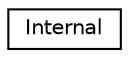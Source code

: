 digraph "Graphical Class Hierarchy"
{
  edge [fontname="Helvetica",fontsize="10",labelfontname="Helvetica",labelfontsize="10"];
  node [fontname="Helvetica",fontsize="10",shape=record];
  rankdir="LR";
  Node1 [label="Internal",height=0.2,width=0.4,color="black", fillcolor="white", style="filled",URL="$struct_internal.html"];
}
